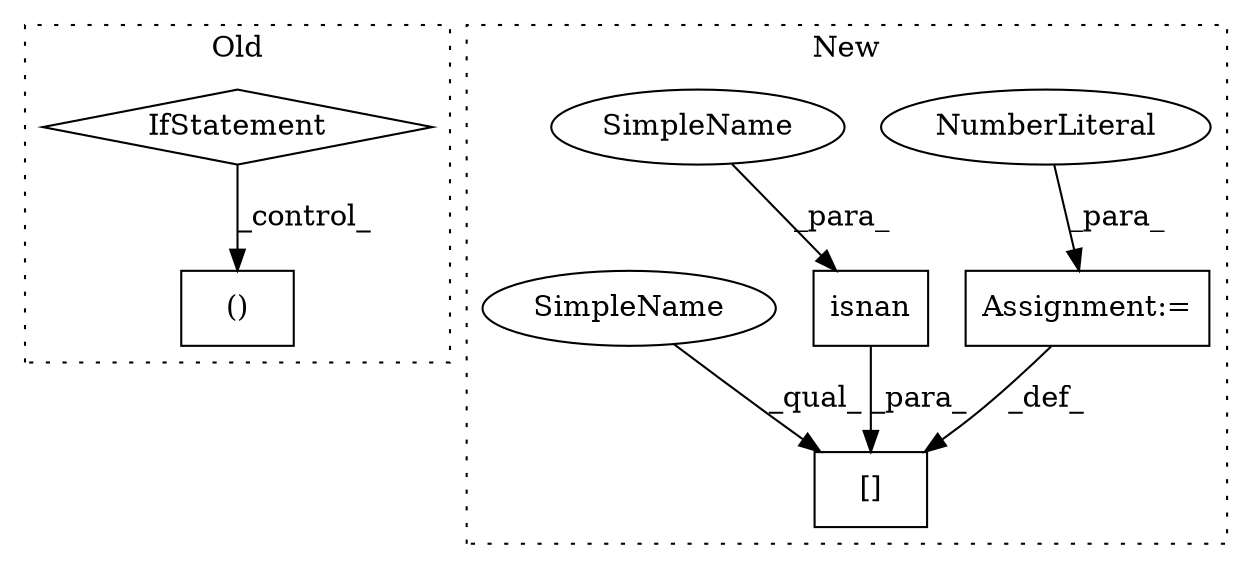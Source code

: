 digraph G {
subgraph cluster0 {
1 [label="()" a="106" s="11436" l="29" shape="box"];
6 [label="IfStatement" a="25" s="11340,11419" l="4,2" shape="diamond"];
label = "Old";
style="dotted";
}
subgraph cluster1 {
2 [label="isnan" a="32" s="11440,11463" l="6,1" shape="box"];
3 [label="[]" a="2" s="11416,11464" l="18,1" shape="box"];
4 [label="Assignment:=" a="7" s="11465" l="1" shape="box"];
5 [label="NumberLiteral" a="34" s="11466" l="1" shape="ellipse"];
7 [label="SimpleName" a="42" s="11446" l="17" shape="ellipse"];
8 [label="SimpleName" a="42" s="11416" l="17" shape="ellipse"];
label = "New";
style="dotted";
}
2 -> 3 [label="_para_"];
4 -> 3 [label="_def_"];
5 -> 4 [label="_para_"];
6 -> 1 [label="_control_"];
7 -> 2 [label="_para_"];
8 -> 3 [label="_qual_"];
}